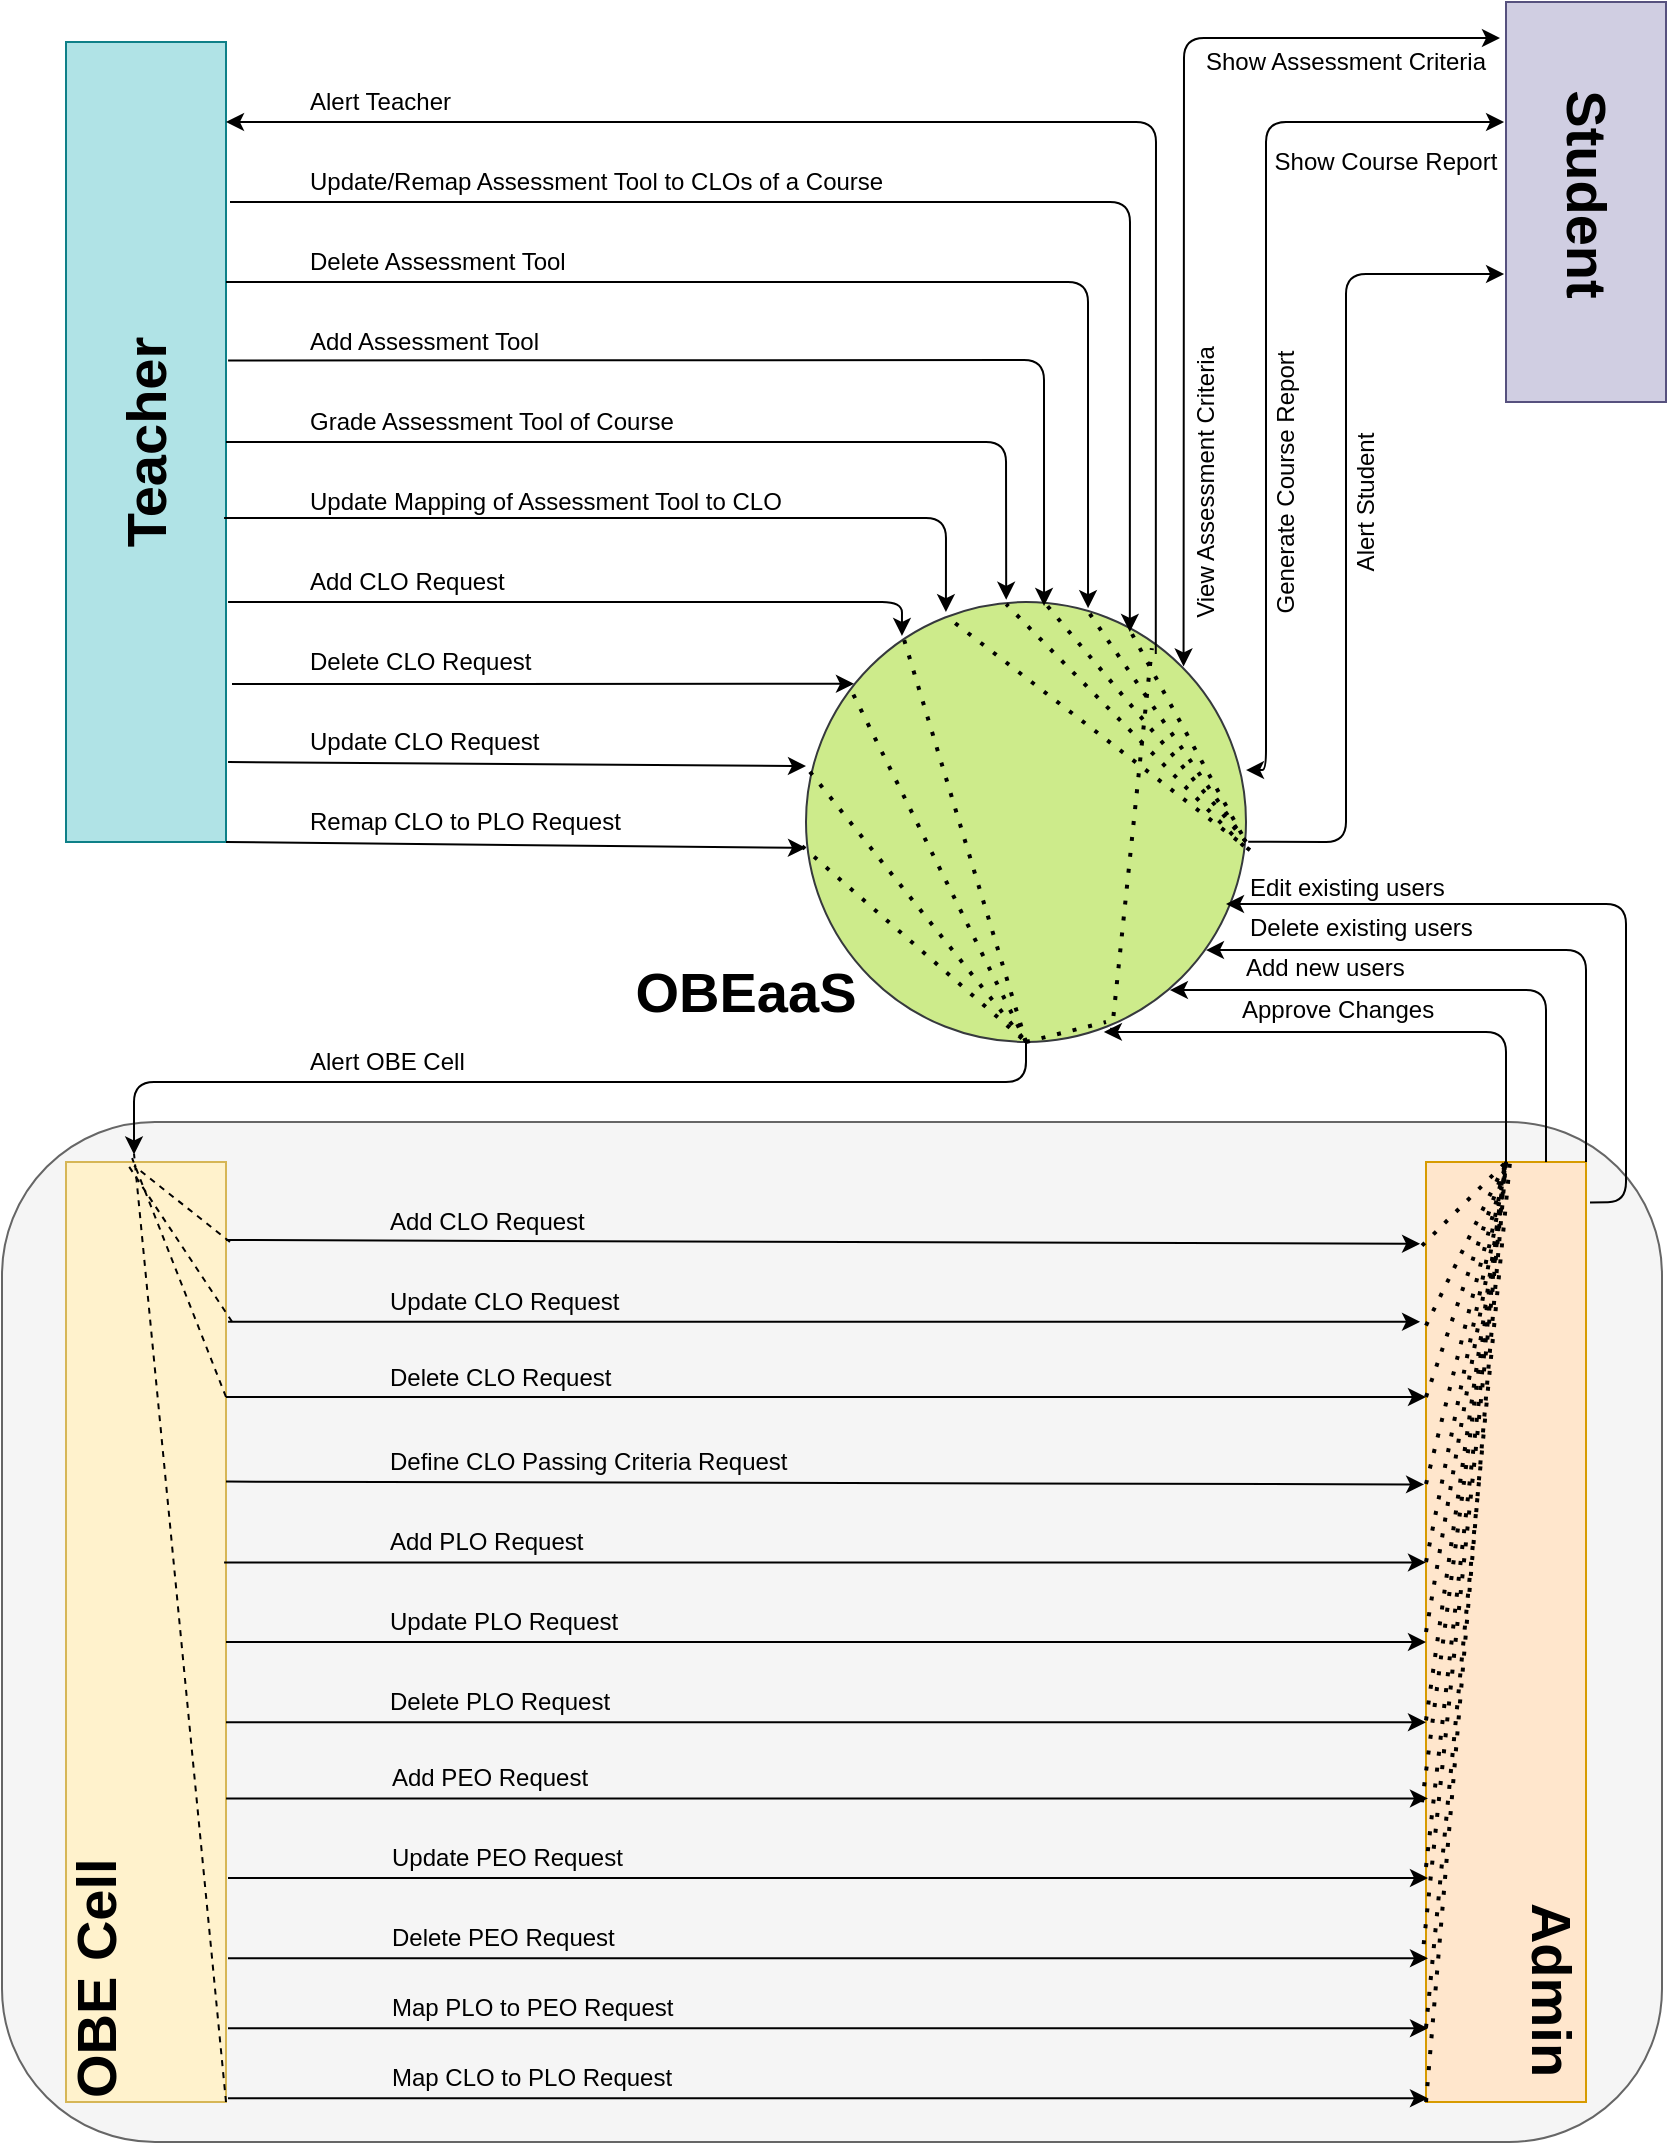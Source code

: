 <mxfile version="14.0.1" type="device"><diagram id="ugvxoxBC-nwobpHfImpX" name="Page-1"><mxGraphModel dx="868" dy="520" grid="1" gridSize="10" guides="1" tooltips="1" connect="1" arrows="1" fold="1" page="1" pageScale="1" pageWidth="850" pageHeight="1100" math="0" shadow="0"><root><mxCell id="0"/><mxCell id="1" parent="0"/><mxCell id="2zP62de99zNebZlQIPy_-4" value="" style="ellipse;whiteSpace=wrap;html=1;aspect=fixed;fillColor=#cdeb8b;strokeColor=#36393d;" parent="1" vertex="1"><mxGeometry x="410" y="320" width="220" height="220" as="geometry"/></mxCell><mxCell id="2zP62de99zNebZlQIPy_-109" value="" style="rounded=1;whiteSpace=wrap;html=1;align=left;fillColor=#f5f5f5;strokeColor=#666666;fontColor=#333333;" parent="1" vertex="1"><mxGeometry x="8" y="580" width="830" height="510" as="geometry"/></mxCell><mxCell id="2zP62de99zNebZlQIPy_-7" value="" style="rounded=0;whiteSpace=wrap;html=1;fillColor=#ffe6cc;strokeColor=#d79b00;" parent="1" vertex="1"><mxGeometry x="720" y="600" width="80" height="470" as="geometry"/></mxCell><mxCell id="2zP62de99zNebZlQIPy_-6" value="" style="rounded=0;whiteSpace=wrap;html=1;fillColor=#fff2cc;strokeColor=#d6b656;" parent="1" vertex="1"><mxGeometry x="40" y="600" width="80" height="470" as="geometry"/></mxCell><mxCell id="2zP62de99zNebZlQIPy_-2" value="" style="rounded=0;whiteSpace=wrap;html=1;fillColor=#b0e3e6;strokeColor=#0e8088;" parent="1" vertex="1"><mxGeometry x="40" y="40" width="80" height="400" as="geometry"/></mxCell><mxCell id="2zP62de99zNebZlQIPy_-5" value="" style="rounded=0;whiteSpace=wrap;html=1;fillColor=#d0cee2;strokeColor=#56517e;" parent="1" vertex="1"><mxGeometry x="760" y="20" width="80" height="200" as="geometry"/></mxCell><mxCell id="2zP62de99zNebZlQIPy_-8" value="" style="endArrow=classic;html=1;exitX=0.795;exitY=0.118;exitDx=0;exitDy=0;exitPerimeter=0;entryX=1;entryY=0.1;entryDx=0;entryDy=0;entryPerimeter=0;" parent="1" source="2zP62de99zNebZlQIPy_-4" target="2zP62de99zNebZlQIPy_-2" edge="1"><mxGeometry width="50" height="50" relative="1" as="geometry"><mxPoint x="560" y="330" as="sourcePoint"/><mxPoint x="120" y="119" as="targetPoint"/><Array as="points"><mxPoint x="585" y="80"/></Array></mxGeometry></mxCell><mxCell id="2zP62de99zNebZlQIPy_-9" value="Alert Teacher" style="text;html=1;strokeColor=none;fillColor=none;align=left;verticalAlign=middle;whiteSpace=wrap;rounded=0;" parent="1" vertex="1"><mxGeometry x="160" y="60" width="170" height="20" as="geometry"/></mxCell><mxCell id="2zP62de99zNebZlQIPy_-10" value="" style="endArrow=classic;html=1;exitX=1.013;exitY=0.398;exitDx=0;exitDy=0;exitPerimeter=0;entryX=0.541;entryY=0.009;entryDx=0;entryDy=0;entryPerimeter=0;" parent="1" source="2zP62de99zNebZlQIPy_-2" target="2zP62de99zNebZlQIPy_-4" edge="1"><mxGeometry width="50" height="50" relative="1" as="geometry"><mxPoint x="250" y="200" as="sourcePoint"/><mxPoint x="300" y="150" as="targetPoint"/><Array as="points"><mxPoint x="529" y="199"/></Array></mxGeometry></mxCell><mxCell id="2zP62de99zNebZlQIPy_-11" value="Grade Assessment Tool of Course" style="text;html=1;strokeColor=none;fillColor=none;align=left;verticalAlign=middle;whiteSpace=wrap;rounded=0;" parent="1" vertex="1"><mxGeometry x="160" y="220" width="210" height="20" as="geometry"/></mxCell><mxCell id="2zP62de99zNebZlQIPy_-12" value="" style="endArrow=classic;html=1;exitX=1;exitY=0.5;exitDx=0;exitDy=0;entryX=0.455;entryY=-0.005;entryDx=0;entryDy=0;entryPerimeter=0;" parent="1" source="2zP62de99zNebZlQIPy_-2" target="2zP62de99zNebZlQIPy_-4" edge="1"><mxGeometry width="50" height="50" relative="1" as="geometry"><mxPoint x="270" y="220" as="sourcePoint"/><mxPoint x="320" y="170" as="targetPoint"/><Array as="points"><mxPoint x="510" y="240"/></Array></mxGeometry></mxCell><mxCell id="2zP62de99zNebZlQIPy_-13" value="Add Assessment Tool" style="text;html=1;strokeColor=none;fillColor=none;align=left;verticalAlign=middle;whiteSpace=wrap;rounded=0;" parent="1" vertex="1"><mxGeometry x="160" y="180" width="155" height="20" as="geometry"/></mxCell><mxCell id="2zP62de99zNebZlQIPy_-15" value="Update Mapping of Assessment Tool to CLO" style="text;html=1;strokeColor=none;fillColor=none;align=left;verticalAlign=middle;whiteSpace=wrap;rounded=0;" parent="1" vertex="1"><mxGeometry x="160" y="260" width="250" height="20" as="geometry"/></mxCell><mxCell id="2zP62de99zNebZlQIPy_-17" value="Add CLO Request" style="text;html=1;strokeColor=none;fillColor=none;align=left;verticalAlign=middle;whiteSpace=wrap;rounded=0;" parent="1" vertex="1"><mxGeometry x="160" y="300" width="210" height="20" as="geometry"/></mxCell><mxCell id="2zP62de99zNebZlQIPy_-20" value="Delete CLO Request" style="text;html=1;strokeColor=none;fillColor=none;align=left;verticalAlign=middle;whiteSpace=wrap;rounded=0;" parent="1" vertex="1"><mxGeometry x="160" y="340" width="210" height="20" as="geometry"/></mxCell><mxCell id="2zP62de99zNebZlQIPy_-22" value="Update CLO Request" style="text;html=1;strokeColor=none;fillColor=none;align=left;verticalAlign=middle;whiteSpace=wrap;rounded=0;" parent="1" vertex="1"><mxGeometry x="160" y="380" width="210" height="20" as="geometry"/></mxCell><mxCell id="2zP62de99zNebZlQIPy_-23" value="" style="endArrow=classic;html=1;exitX=1.013;exitY=0.9;exitDx=0;exitDy=0;exitPerimeter=0;entryX=0;entryY=0.373;entryDx=0;entryDy=0;entryPerimeter=0;" parent="1" source="2zP62de99zNebZlQIPy_-2" target="2zP62de99zNebZlQIPy_-4" edge="1"><mxGeometry width="50" height="50" relative="1" as="geometry"><mxPoint x="260" y="450" as="sourcePoint"/><mxPoint x="310" y="400" as="targetPoint"/></mxGeometry></mxCell><mxCell id="2zP62de99zNebZlQIPy_-25" value="" style="endArrow=classic;html=1;entryX=0.109;entryY=0.186;entryDx=0;entryDy=0;entryPerimeter=0;" parent="1" target="2zP62de99zNebZlQIPy_-4" edge="1"><mxGeometry width="50" height="50" relative="1" as="geometry"><mxPoint x="123" y="361" as="sourcePoint"/><mxPoint x="290" y="320" as="targetPoint"/></mxGeometry></mxCell><mxCell id="2zP62de99zNebZlQIPy_-27" value="" style="endArrow=classic;html=1;exitX=1.013;exitY=0.7;exitDx=0;exitDy=0;exitPerimeter=0;entryX=0.218;entryY=0.077;entryDx=0;entryDy=0;entryPerimeter=0;" parent="1" source="2zP62de99zNebZlQIPy_-2" target="2zP62de99zNebZlQIPy_-4" edge="1"><mxGeometry width="50" height="50" relative="1" as="geometry"><mxPoint x="220" y="300" as="sourcePoint"/><mxPoint x="270" y="250" as="targetPoint"/><Array as="points"><mxPoint x="458" y="320"/></Array></mxGeometry></mxCell><mxCell id="2zP62de99zNebZlQIPy_-28" value="" style="endArrow=classic;html=1;exitX=0.988;exitY=0.595;exitDx=0;exitDy=0;exitPerimeter=0;entryX=0.318;entryY=0.023;entryDx=0;entryDy=0;entryPerimeter=0;" parent="1" source="2zP62de99zNebZlQIPy_-2" target="2zP62de99zNebZlQIPy_-4" edge="1"><mxGeometry width="50" height="50" relative="1" as="geometry"><mxPoint x="190" y="270" as="sourcePoint"/><mxPoint x="240" y="220" as="targetPoint"/><Array as="points"><mxPoint x="480" y="278"/></Array></mxGeometry></mxCell><mxCell id="2zP62de99zNebZlQIPy_-32" value="Show Assessment Criteria" style="text;html=1;strokeColor=none;fillColor=none;align=center;verticalAlign=middle;whiteSpace=wrap;rounded=0;rotation=0;" parent="1" vertex="1"><mxGeometry x="600" y="40" width="160" height="20" as="geometry"/></mxCell><mxCell id="2zP62de99zNebZlQIPy_-33" value="View Assessment Criteria" style="text;html=1;strokeColor=none;fillColor=none;align=center;verticalAlign=middle;whiteSpace=wrap;rounded=0;rotation=-90;" parent="1" vertex="1"><mxGeometry x="530" y="250" width="160" height="20" as="geometry"/></mxCell><mxCell id="2zP62de99zNebZlQIPy_-40" value="" style="endArrow=classic;startArrow=classic;html=1;exitX=1;exitY=0;exitDx=0;exitDy=0;entryX=-0.05;entryY=0.09;entryDx=0;entryDy=0;entryPerimeter=0;" parent="1" edge="1"><mxGeometry width="50" height="50" relative="1" as="geometry"><mxPoint x="598.782" y="352.218" as="sourcePoint"/><mxPoint x="757" y="38" as="targetPoint"/><Array as="points"><mxPoint x="599" y="38"/></Array></mxGeometry></mxCell><mxCell id="2zP62de99zNebZlQIPy_-41" value="" style="endArrow=classic;startArrow=classic;html=1;entryX=-0.012;entryY=0.3;entryDx=0;entryDy=0;entryPerimeter=0;exitX=1;exitY=0.382;exitDx=0;exitDy=0;exitPerimeter=0;" parent="1" source="2zP62de99zNebZlQIPy_-4" target="2zP62de99zNebZlQIPy_-5" edge="1"><mxGeometry width="50" height="50" relative="1" as="geometry"><mxPoint x="690" y="220" as="sourcePoint"/><mxPoint x="740" y="170" as="targetPoint"/><Array as="points"><mxPoint x="640" y="404"/><mxPoint x="640" y="80"/></Array></mxGeometry></mxCell><mxCell id="2zP62de99zNebZlQIPy_-42" value="Generate Course Report" style="text;html=1;strokeColor=none;fillColor=none;align=center;verticalAlign=middle;whiteSpace=wrap;rounded=0;rotation=-90;" parent="1" vertex="1"><mxGeometry x="570" y="250" width="160" height="20" as="geometry"/></mxCell><mxCell id="2zP62de99zNebZlQIPy_-43" value="Show Course Report" style="text;html=1;strokeColor=none;fillColor=none;align=center;verticalAlign=middle;whiteSpace=wrap;rounded=0;rotation=0;" parent="1" vertex="1"><mxGeometry x="640" y="90" width="120" height="20" as="geometry"/></mxCell><mxCell id="2zP62de99zNebZlQIPy_-44" value="" style="endArrow=classic;html=1;exitX=1.005;exitY=0.545;exitDx=0;exitDy=0;exitPerimeter=0;entryX=-0.012;entryY=0.68;entryDx=0;entryDy=0;entryPerimeter=0;" parent="1" source="2zP62de99zNebZlQIPy_-4" target="2zP62de99zNebZlQIPy_-5" edge="1"><mxGeometry width="50" height="50" relative="1" as="geometry"><mxPoint x="720" y="480" as="sourcePoint"/><mxPoint x="770" y="430" as="targetPoint"/><Array as="points"><mxPoint x="680" y="440"/><mxPoint x="680" y="156"/></Array></mxGeometry></mxCell><mxCell id="2zP62de99zNebZlQIPy_-45" value="Alert Student" style="text;html=1;strokeColor=none;fillColor=none;align=center;verticalAlign=middle;whiteSpace=wrap;rounded=0;rotation=-90;" parent="1" vertex="1"><mxGeometry x="610" y="260" width="160" height="20" as="geometry"/></mxCell><mxCell id="2zP62de99zNebZlQIPy_-46" value="" style="endArrow=classic;html=1;entryX=0.425;entryY=-0.008;entryDx=0;entryDy=0;entryPerimeter=0;exitX=0.5;exitY=1;exitDx=0;exitDy=0;" parent="1" source="2zP62de99zNebZlQIPy_-4" target="2zP62de99zNebZlQIPy_-6" edge="1"><mxGeometry width="50" height="50" relative="1" as="geometry"><mxPoint x="320" y="550" as="sourcePoint"/><mxPoint x="240" y="510" as="targetPoint"/><Array as="points"><mxPoint x="520" y="560"/><mxPoint x="74" y="560"/></Array></mxGeometry></mxCell><mxCell id="2zP62de99zNebZlQIPy_-47" value="Alert OBE Cell" style="text;html=1;strokeColor=none;fillColor=none;align=left;verticalAlign=middle;whiteSpace=wrap;rounded=0;" parent="1" vertex="1"><mxGeometry x="160" y="540" width="110" height="20" as="geometry"/></mxCell><mxCell id="2zP62de99zNebZlQIPy_-48" value="" style="endArrow=classic;html=1;exitX=0.5;exitY=0;exitDx=0;exitDy=0;entryX=0.677;entryY=0.977;entryDx=0;entryDy=0;entryPerimeter=0;" parent="1" source="2zP62de99zNebZlQIPy_-7" target="2zP62de99zNebZlQIPy_-4" edge="1"><mxGeometry width="50" height="50" relative="1" as="geometry"><mxPoint x="760" y="559" as="sourcePoint"/><mxPoint x="621" y="480" as="targetPoint"/><Array as="points"><mxPoint x="760" y="535"/></Array></mxGeometry></mxCell><mxCell id="2zP62de99zNebZlQIPy_-49" value="Approve Changes" style="text;html=1;strokeColor=none;fillColor=none;align=left;verticalAlign=middle;whiteSpace=wrap;rounded=0;" parent="1" vertex="1"><mxGeometry x="626" y="514" width="100" height="20" as="geometry"/></mxCell><mxCell id="2zP62de99zNebZlQIPy_-50" value="" style="endArrow=classic;html=1;exitX=1;exitY=0.083;exitDx=0;exitDy=0;exitPerimeter=0;entryX=-0.037;entryY=0.087;entryDx=0;entryDy=0;entryPerimeter=0;" parent="1" source="2zP62de99zNebZlQIPy_-6" target="2zP62de99zNebZlQIPy_-7" edge="1"><mxGeometry width="50" height="50" relative="1" as="geometry"><mxPoint x="230" y="720" as="sourcePoint"/><mxPoint x="280" y="670" as="targetPoint"/></mxGeometry></mxCell><mxCell id="2zP62de99zNebZlQIPy_-51" value="Add CLO Request" style="text;html=1;strokeColor=none;fillColor=none;align=left;verticalAlign=middle;whiteSpace=wrap;rounded=0;" parent="1" vertex="1"><mxGeometry x="200" y="620" width="130" height="20" as="geometry"/></mxCell><mxCell id="2zP62de99zNebZlQIPy_-52" value="" style="endArrow=classic;html=1;exitX=1.013;exitY=0.17;exitDx=0;exitDy=0;exitPerimeter=0;entryX=-0.037;entryY=0.17;entryDx=0;entryDy=0;entryPerimeter=0;" parent="1" source="2zP62de99zNebZlQIPy_-6" target="2zP62de99zNebZlQIPy_-7" edge="1"><mxGeometry width="50" height="50" relative="1" as="geometry"><mxPoint x="260" y="740" as="sourcePoint"/><mxPoint x="310" y="690" as="targetPoint"/></mxGeometry></mxCell><mxCell id="2zP62de99zNebZlQIPy_-53" value="Update CLO Request" style="text;html=1;strokeColor=none;fillColor=none;align=left;verticalAlign=middle;whiteSpace=wrap;rounded=0;" parent="1" vertex="1"><mxGeometry x="200" y="660" width="130" height="20" as="geometry"/></mxCell><mxCell id="2zP62de99zNebZlQIPy_-54" value="" style="endArrow=classic;html=1;exitX=1;exitY=0.25;exitDx=0;exitDy=0;entryX=0;entryY=0.25;entryDx=0;entryDy=0;" parent="1" source="2zP62de99zNebZlQIPy_-6" target="2zP62de99zNebZlQIPy_-7" edge="1"><mxGeometry width="50" height="50" relative="1" as="geometry"><mxPoint x="180" y="780" as="sourcePoint"/><mxPoint x="230" y="730" as="targetPoint"/></mxGeometry></mxCell><mxCell id="2zP62de99zNebZlQIPy_-55" value="Delete CLO Request" style="text;html=1;strokeColor=none;fillColor=none;align=left;verticalAlign=middle;whiteSpace=wrap;rounded=0;" parent="1" vertex="1"><mxGeometry x="200" y="698" width="130" height="20" as="geometry"/></mxCell><mxCell id="2zP62de99zNebZlQIPy_-56" value="" style="endArrow=classic;html=1;exitX=1;exitY=0.34;exitDx=0;exitDy=0;exitPerimeter=0;entryX=-0.012;entryY=0.343;entryDx=0;entryDy=0;entryPerimeter=0;" parent="1" source="2zP62de99zNebZlQIPy_-6" target="2zP62de99zNebZlQIPy_-7" edge="1"><mxGeometry width="50" height="50" relative="1" as="geometry"><mxPoint x="270" y="840" as="sourcePoint"/><mxPoint x="320" y="790" as="targetPoint"/></mxGeometry></mxCell><mxCell id="2zP62de99zNebZlQIPy_-57" value="Define CLO Passing Criteria Request" style="text;html=1;strokeColor=none;fillColor=none;align=left;verticalAlign=middle;whiteSpace=wrap;rounded=0;" parent="1" vertex="1"><mxGeometry x="200" y="740" width="210" height="20" as="geometry"/></mxCell><mxCell id="2zP62de99zNebZlQIPy_-58" value="" style="endArrow=classic;html=1;exitX=0.988;exitY=0.426;exitDx=0;exitDy=0;exitPerimeter=0;entryX=0;entryY=0.426;entryDx=0;entryDy=0;entryPerimeter=0;" parent="1" source="2zP62de99zNebZlQIPy_-6" target="2zP62de99zNebZlQIPy_-7" edge="1"><mxGeometry width="50" height="50" relative="1" as="geometry"><mxPoint x="250" y="890" as="sourcePoint"/><mxPoint x="300" y="840" as="targetPoint"/></mxGeometry></mxCell><mxCell id="2zP62de99zNebZlQIPy_-59" value="Add PLO Request" style="text;html=1;strokeColor=none;fillColor=none;align=left;verticalAlign=middle;whiteSpace=wrap;rounded=0;" parent="1" vertex="1"><mxGeometry x="200" y="780" width="210" height="20" as="geometry"/></mxCell><mxCell id="2zP62de99zNebZlQIPy_-60" value="" style="endArrow=classic;html=1;exitX=1;exitY=0.5;exitDx=0;exitDy=0;entryX=0;entryY=0.5;entryDx=0;entryDy=0;" parent="1" edge="1"><mxGeometry width="50" height="50" relative="1" as="geometry"><mxPoint x="120" y="840" as="sourcePoint"/><mxPoint x="720" y="840" as="targetPoint"/></mxGeometry></mxCell><mxCell id="2zP62de99zNebZlQIPy_-61" value="Update PLO Request" style="text;html=1;strokeColor=none;fillColor=none;align=left;verticalAlign=middle;whiteSpace=wrap;rounded=0;" parent="1" vertex="1"><mxGeometry x="200" y="820" width="210" height="20" as="geometry"/></mxCell><mxCell id="2zP62de99zNebZlQIPy_-62" value="" style="endArrow=classic;html=1;exitX=1;exitY=0.596;exitDx=0;exitDy=0;exitPerimeter=0;entryX=0;entryY=0.596;entryDx=0;entryDy=0;entryPerimeter=0;" parent="1" source="2zP62de99zNebZlQIPy_-6" target="2zP62de99zNebZlQIPy_-7" edge="1"><mxGeometry width="50" height="50" relative="1" as="geometry"><mxPoint x="300" y="950" as="sourcePoint"/><mxPoint x="350" y="900" as="targetPoint"/></mxGeometry></mxCell><mxCell id="2zP62de99zNebZlQIPy_-63" value="Delete PLO Request" style="text;html=1;strokeColor=none;fillColor=none;align=left;verticalAlign=middle;whiteSpace=wrap;rounded=0;" parent="1" vertex="1"><mxGeometry x="200" y="860" width="210" height="20" as="geometry"/></mxCell><mxCell id="2zP62de99zNebZlQIPy_-64" value="" style="endArrow=classic;html=1;exitX=0.988;exitY=0.426;exitDx=0;exitDy=0;exitPerimeter=0;entryX=0;entryY=0.426;entryDx=0;entryDy=0;entryPerimeter=0;" parent="1" edge="1"><mxGeometry width="50" height="50" relative="1" as="geometry"><mxPoint x="120.04" y="918.22" as="sourcePoint"/><mxPoint x="721" y="918.22" as="targetPoint"/></mxGeometry></mxCell><mxCell id="2zP62de99zNebZlQIPy_-65" value="Add PEO Request" style="text;html=1;strokeColor=none;fillColor=none;align=left;verticalAlign=middle;whiteSpace=wrap;rounded=0;" parent="1" vertex="1"><mxGeometry x="201" y="898" width="210" height="20" as="geometry"/></mxCell><mxCell id="2zP62de99zNebZlQIPy_-66" value="" style="endArrow=classic;html=1;exitX=1;exitY=0.5;exitDx=0;exitDy=0;entryX=0;entryY=0.5;entryDx=0;entryDy=0;" parent="1" edge="1"><mxGeometry width="50" height="50" relative="1" as="geometry"><mxPoint x="121" y="958" as="sourcePoint"/><mxPoint x="721" y="958" as="targetPoint"/></mxGeometry></mxCell><mxCell id="2zP62de99zNebZlQIPy_-67" value="Update PEO Request" style="text;html=1;strokeColor=none;fillColor=none;align=left;verticalAlign=middle;whiteSpace=wrap;rounded=0;" parent="1" vertex="1"><mxGeometry x="201" y="938" width="210" height="20" as="geometry"/></mxCell><mxCell id="2zP62de99zNebZlQIPy_-68" value="" style="endArrow=classic;html=1;exitX=1;exitY=0.596;exitDx=0;exitDy=0;exitPerimeter=0;entryX=0;entryY=0.596;entryDx=0;entryDy=0;entryPerimeter=0;" parent="1" edge="1"><mxGeometry width="50" height="50" relative="1" as="geometry"><mxPoint x="121" y="998.12" as="sourcePoint"/><mxPoint x="721" y="998.12" as="targetPoint"/></mxGeometry></mxCell><mxCell id="2zP62de99zNebZlQIPy_-69" value="Delete PEO Request" style="text;html=1;strokeColor=none;fillColor=none;align=left;verticalAlign=middle;whiteSpace=wrap;rounded=0;" parent="1" vertex="1"><mxGeometry x="201" y="978" width="210" height="20" as="geometry"/></mxCell><mxCell id="2zP62de99zNebZlQIPy_-70" value="" style="endArrow=classic;html=1;exitX=1;exitY=0.596;exitDx=0;exitDy=0;exitPerimeter=0;entryX=0;entryY=0.596;entryDx=0;entryDy=0;entryPerimeter=0;" parent="1" edge="1"><mxGeometry width="50" height="50" relative="1" as="geometry"><mxPoint x="121" y="1033.12" as="sourcePoint"/><mxPoint x="721" y="1033.12" as="targetPoint"/></mxGeometry></mxCell><mxCell id="2zP62de99zNebZlQIPy_-71" value="Map PLO to PEO Request" style="text;html=1;strokeColor=none;fillColor=none;align=left;verticalAlign=middle;whiteSpace=wrap;rounded=0;" parent="1" vertex="1"><mxGeometry x="201" y="1013" width="210" height="20" as="geometry"/></mxCell><mxCell id="2zP62de99zNebZlQIPy_-72" value="" style="endArrow=classic;html=1;exitX=1;exitY=0.596;exitDx=0;exitDy=0;exitPerimeter=0;entryX=0;entryY=0.596;entryDx=0;entryDy=0;entryPerimeter=0;" parent="1" edge="1"><mxGeometry width="50" height="50" relative="1" as="geometry"><mxPoint x="121" y="1068.12" as="sourcePoint"/><mxPoint x="721" y="1068.12" as="targetPoint"/></mxGeometry></mxCell><mxCell id="2zP62de99zNebZlQIPy_-73" value="Map CLO to PLO Request" style="text;html=1;strokeColor=none;fillColor=none;align=left;verticalAlign=middle;whiteSpace=wrap;rounded=0;" parent="1" vertex="1"><mxGeometry x="201" y="1048" width="210" height="20" as="geometry"/></mxCell><mxCell id="2zP62de99zNebZlQIPy_-75" value="" style="endArrow=none;dashed=1;html=1;dashPattern=1 3;strokeWidth=2;entryX=0.541;entryY=0;entryDx=0;entryDy=0;entryPerimeter=0;exitX=1;exitY=0.545;exitDx=0;exitDy=0;exitPerimeter=0;" parent="1" source="2zP62de99zNebZlQIPy_-4" target="2zP62de99zNebZlQIPy_-4" edge="1"><mxGeometry width="50" height="50" relative="1" as="geometry"><mxPoint x="400" y="380" as="sourcePoint"/><mxPoint x="450" y="330" as="targetPoint"/></mxGeometry></mxCell><mxCell id="2zP62de99zNebZlQIPy_-76" value="" style="endArrow=none;dashed=1;html=1;dashPattern=1 3;strokeWidth=2;entryX=0.455;entryY=0.005;entryDx=0;entryDy=0;entryPerimeter=0;exitX=0.995;exitY=0.555;exitDx=0;exitDy=0;exitPerimeter=0;" parent="1" source="2zP62de99zNebZlQIPy_-4" target="2zP62de99zNebZlQIPy_-4" edge="1"><mxGeometry width="50" height="50" relative="1" as="geometry"><mxPoint x="500" y="450" as="sourcePoint"/><mxPoint x="550" y="400" as="targetPoint"/></mxGeometry></mxCell><mxCell id="2zP62de99zNebZlQIPy_-77" value="" style="endArrow=none;dashed=1;html=1;dashPattern=1 3;strokeWidth=2;entryX=0.318;entryY=0.032;entryDx=0;entryDy=0;entryPerimeter=0;exitX=1.009;exitY=0.564;exitDx=0;exitDy=0;exitPerimeter=0;" parent="1" source="2zP62de99zNebZlQIPy_-4" target="2zP62de99zNebZlQIPy_-4" edge="1"><mxGeometry width="50" height="50" relative="1" as="geometry"><mxPoint x="470" y="490" as="sourcePoint"/><mxPoint x="520" y="440" as="targetPoint"/></mxGeometry></mxCell><mxCell id="2zP62de99zNebZlQIPy_-81" value="" style="endArrow=none;dashed=1;html=1;entryX=0.425;entryY=0.004;entryDx=0;entryDy=0;entryPerimeter=0;exitX=1.025;exitY=0.085;exitDx=0;exitDy=0;exitPerimeter=0;" parent="1" source="2zP62de99zNebZlQIPy_-6" target="2zP62de99zNebZlQIPy_-6" edge="1"><mxGeometry width="50" height="50" relative="1" as="geometry"><mxPoint x="50" y="720" as="sourcePoint"/><mxPoint x="100" y="670" as="targetPoint"/></mxGeometry></mxCell><mxCell id="2zP62de99zNebZlQIPy_-83" value="" style="endArrow=none;dashed=1;html=1;exitX=1.038;exitY=0.17;exitDx=0;exitDy=0;exitPerimeter=0;" parent="1" source="2zP62de99zNebZlQIPy_-6" edge="1"><mxGeometry width="50" height="50" relative="1" as="geometry"><mxPoint x="50" y="720" as="sourcePoint"/><mxPoint x="70" y="600" as="targetPoint"/></mxGeometry></mxCell><mxCell id="2zP62de99zNebZlQIPy_-84" value="" style="endArrow=none;dashed=1;html=1;entryX=0.413;entryY=-0.004;entryDx=0;entryDy=0;entryPerimeter=0;exitX=1;exitY=0.25;exitDx=0;exitDy=0;" parent="1" source="2zP62de99zNebZlQIPy_-6" target="2zP62de99zNebZlQIPy_-6" edge="1"><mxGeometry width="50" height="50" relative="1" as="geometry"><mxPoint x="60" y="750" as="sourcePoint"/><mxPoint x="110" y="700" as="targetPoint"/></mxGeometry></mxCell><mxCell id="2zP62de99zNebZlQIPy_-85" value="" style="endArrow=classic;html=1;exitX=1;exitY=1;exitDx=0;exitDy=0;entryX=0;entryY=0.559;entryDx=0;entryDy=0;entryPerimeter=0;" parent="1" source="2zP62de99zNebZlQIPy_-2" target="2zP62de99zNebZlQIPy_-4" edge="1"><mxGeometry width="50" height="50" relative="1" as="geometry"><mxPoint x="210" y="510" as="sourcePoint"/><mxPoint x="260" y="460" as="targetPoint"/></mxGeometry></mxCell><mxCell id="2zP62de99zNebZlQIPy_-86" value="Remap CLO to PLO Request" style="text;html=1;strokeColor=none;fillColor=none;align=left;verticalAlign=middle;whiteSpace=wrap;rounded=0;" parent="1" vertex="1"><mxGeometry x="160" y="420" width="210" height="20" as="geometry"/></mxCell><mxCell id="2zP62de99zNebZlQIPy_-88" value="" style="endArrow=none;dashed=1;html=1;dashPattern=1 3;strokeWidth=2;entryX=0.223;entryY=0.086;entryDx=0;entryDy=0;entryPerimeter=0;exitX=0.5;exitY=1;exitDx=0;exitDy=0;" parent="1" source="2zP62de99zNebZlQIPy_-4" target="2zP62de99zNebZlQIPy_-4" edge="1"><mxGeometry width="50" height="50" relative="1" as="geometry"><mxPoint x="460" y="480" as="sourcePoint"/><mxPoint x="510" y="430" as="targetPoint"/></mxGeometry></mxCell><mxCell id="2zP62de99zNebZlQIPy_-89" value="" style="endArrow=none;dashed=1;html=1;dashPattern=1 3;strokeWidth=2;entryX=0.1;entryY=0.195;entryDx=0;entryDy=0;entryPerimeter=0;exitX=0.5;exitY=1;exitDx=0;exitDy=0;" parent="1" source="2zP62de99zNebZlQIPy_-4" target="2zP62de99zNebZlQIPy_-4" edge="1"><mxGeometry width="50" height="50" relative="1" as="geometry"><mxPoint x="430" y="470" as="sourcePoint"/><mxPoint x="480" y="420" as="targetPoint"/></mxGeometry></mxCell><mxCell id="2zP62de99zNebZlQIPy_-90" value="" style="endArrow=none;dashed=1;html=1;dashPattern=1 3;strokeWidth=2;exitX=0.009;exitY=0.386;exitDx=0;exitDy=0;exitPerimeter=0;" parent="1" source="2zP62de99zNebZlQIPy_-4" edge="1"><mxGeometry width="50" height="50" relative="1" as="geometry"><mxPoint x="510" y="480" as="sourcePoint"/><mxPoint x="520" y="540" as="targetPoint"/></mxGeometry></mxCell><mxCell id="2zP62de99zNebZlQIPy_-91" value="" style="endArrow=none;dashed=1;html=1;dashPattern=1 3;strokeWidth=2;exitX=-0.009;exitY=0.555;exitDx=0;exitDy=0;exitPerimeter=0;entryX=0.5;entryY=1;entryDx=0;entryDy=0;" parent="1" source="2zP62de99zNebZlQIPy_-4" target="2zP62de99zNebZlQIPy_-4" edge="1"><mxGeometry width="50" height="50" relative="1" as="geometry"><mxPoint x="540" y="480" as="sourcePoint"/><mxPoint x="590" y="430" as="targetPoint"/></mxGeometry></mxCell><mxCell id="2zP62de99zNebZlQIPy_-92" value="" style="endArrow=none;dashed=1;html=1;entryX=0.425;entryY=-0.009;entryDx=0;entryDy=0;entryPerimeter=0;exitX=1;exitY=1;exitDx=0;exitDy=0;" parent="1" source="2zP62de99zNebZlQIPy_-6" target="2zP62de99zNebZlQIPy_-6" edge="1"><mxGeometry width="50" height="50" relative="1" as="geometry"><mxPoint x="60" y="830" as="sourcePoint"/><mxPoint x="110" y="780" as="targetPoint"/></mxGeometry></mxCell><mxCell id="2zP62de99zNebZlQIPy_-94" value="" style="endArrow=none;dashed=1;html=1;dashPattern=1 3;strokeWidth=2;exitX=0.695;exitY=0.977;exitDx=0;exitDy=0;exitPerimeter=0;entryX=0.786;entryY=0.105;entryDx=0;entryDy=0;entryPerimeter=0;" parent="1" source="2zP62de99zNebZlQIPy_-4" edge="1" target="2zP62de99zNebZlQIPy_-4"><mxGeometry width="50" height="50" relative="1" as="geometry"><mxPoint x="540" y="480" as="sourcePoint"/><mxPoint x="580" y="340" as="targetPoint"/></mxGeometry></mxCell><mxCell id="2zP62de99zNebZlQIPy_-95" value="" style="endArrow=none;dashed=1;html=1;dashPattern=1 3;strokeWidth=2;entryX=0.5;entryY=0;entryDx=0;entryDy=0;exitX=-0.025;exitY=0.089;exitDx=0;exitDy=0;exitPerimeter=0;" parent="1" source="2zP62de99zNebZlQIPy_-7" target="2zP62de99zNebZlQIPy_-7" edge="1"><mxGeometry width="50" height="50" relative="1" as="geometry"><mxPoint x="735" y="710" as="sourcePoint"/><mxPoint x="785" y="660" as="targetPoint"/></mxGeometry></mxCell><mxCell id="2zP62de99zNebZlQIPy_-96" value="" style="endArrow=none;dashed=1;html=1;dashPattern=1 3;strokeWidth=2;exitX=0;exitY=0.174;exitDx=0;exitDy=0;exitPerimeter=0;entryX=0.5;entryY=0;entryDx=0;entryDy=0;" parent="1" source="2zP62de99zNebZlQIPy_-7" target="2zP62de99zNebZlQIPy_-7" edge="1"><mxGeometry width="50" height="50" relative="1" as="geometry"><mxPoint x="750" y="720" as="sourcePoint"/><mxPoint x="800" y="670" as="targetPoint"/></mxGeometry></mxCell><mxCell id="2zP62de99zNebZlQIPy_-97" value="" style="endArrow=none;dashed=1;html=1;dashPattern=1 3;strokeWidth=2;exitX=0;exitY=0.25;exitDx=0;exitDy=0;entryX=0.5;entryY=0;entryDx=0;entryDy=0;" parent="1" source="2zP62de99zNebZlQIPy_-7" target="2zP62de99zNebZlQIPy_-7" edge="1"><mxGeometry width="50" height="50" relative="1" as="geometry"><mxPoint x="750" y="770" as="sourcePoint"/><mxPoint x="800" y="720" as="targetPoint"/></mxGeometry></mxCell><mxCell id="2zP62de99zNebZlQIPy_-98" value="" style="endArrow=none;dashed=1;html=1;dashPattern=1 3;strokeWidth=2;" parent="1" edge="1"><mxGeometry width="50" height="50" relative="1" as="geometry"><mxPoint x="720" y="761" as="sourcePoint"/><mxPoint x="760" y="600" as="targetPoint"/></mxGeometry></mxCell><mxCell id="2zP62de99zNebZlQIPy_-99" value="" style="endArrow=none;dashed=1;html=1;dashPattern=1 3;strokeWidth=2;entryX=0.5;entryY=0;entryDx=0;entryDy=0;" parent="1" target="2zP62de99zNebZlQIPy_-7" edge="1"><mxGeometry width="50" height="50" relative="1" as="geometry"><mxPoint x="720" y="800" as="sourcePoint"/><mxPoint x="800" y="760" as="targetPoint"/></mxGeometry></mxCell><mxCell id="2zP62de99zNebZlQIPy_-100" value="" style="endArrow=none;dashed=1;html=1;dashPattern=1 3;strokeWidth=2;exitX=0;exitY=0.5;exitDx=0;exitDy=0;entryX=0.5;entryY=0;entryDx=0;entryDy=0;" parent="1" source="2zP62de99zNebZlQIPy_-7" target="2zP62de99zNebZlQIPy_-7" edge="1"><mxGeometry width="50" height="50" relative="1" as="geometry"><mxPoint x="750" y="870" as="sourcePoint"/><mxPoint x="800" y="820" as="targetPoint"/></mxGeometry></mxCell><mxCell id="2zP62de99zNebZlQIPy_-101" value="" style="endArrow=none;dashed=1;html=1;dashPattern=1 3;strokeWidth=2;exitX=0;exitY=0.594;exitDx=0;exitDy=0;exitPerimeter=0;" parent="1" source="2zP62de99zNebZlQIPy_-7" edge="1"><mxGeometry width="50" height="50" relative="1" as="geometry"><mxPoint x="740" y="880" as="sourcePoint"/><mxPoint x="760" y="600" as="targetPoint"/></mxGeometry></mxCell><mxCell id="2zP62de99zNebZlQIPy_-104" value="" style="endArrow=none;dashed=1;html=1;dashPattern=1 3;strokeWidth=2;exitX=-0.025;exitY=0.681;exitDx=0;exitDy=0;exitPerimeter=0;" parent="1" source="2zP62de99zNebZlQIPy_-7" edge="1"><mxGeometry width="50" height="50" relative="1" as="geometry"><mxPoint x="730" y="900" as="sourcePoint"/><mxPoint x="760" y="600" as="targetPoint"/></mxGeometry></mxCell><mxCell id="2zP62de99zNebZlQIPy_-105" value="" style="endArrow=none;dashed=1;html=1;dashPattern=1 3;strokeWidth=2;exitX=0;exitY=0.75;exitDx=0;exitDy=0;entryX=0.5;entryY=0;entryDx=0;entryDy=0;" parent="1" source="2zP62de99zNebZlQIPy_-7" target="2zP62de99zNebZlQIPy_-7" edge="1"><mxGeometry width="50" height="50" relative="1" as="geometry"><mxPoint x="750" y="950" as="sourcePoint"/><mxPoint x="800" y="900" as="targetPoint"/></mxGeometry></mxCell><mxCell id="2zP62de99zNebZlQIPy_-106" value="" style="endArrow=none;dashed=1;html=1;dashPattern=1 3;strokeWidth=2;exitX=-0.025;exitY=0.849;exitDx=0;exitDy=0;exitPerimeter=0;" parent="1" source="2zP62de99zNebZlQIPy_-7" edge="1"><mxGeometry width="50" height="50" relative="1" as="geometry"><mxPoint x="740" y="980" as="sourcePoint"/><mxPoint x="760" y="600" as="targetPoint"/></mxGeometry></mxCell><mxCell id="2zP62de99zNebZlQIPy_-107" value="" style="endArrow=none;dashed=1;html=1;dashPattern=1 3;strokeWidth=2;exitX=-0.025;exitY=0.921;exitDx=0;exitDy=0;exitPerimeter=0;entryX=0.5;entryY=0;entryDx=0;entryDy=0;" parent="1" edge="1"><mxGeometry width="50" height="50" relative="1" as="geometry"><mxPoint x="720" y="1032.87" as="sourcePoint"/><mxPoint x="762" y="600" as="targetPoint"/></mxGeometry></mxCell><mxCell id="2zP62de99zNebZlQIPy_-108" value="" style="endArrow=none;dashed=1;html=1;dashPattern=1 3;strokeWidth=2;exitX=0;exitY=1;exitDx=0;exitDy=0;" parent="1" source="2zP62de99zNebZlQIPy_-7" edge="1"><mxGeometry width="50" height="50" relative="1" as="geometry"><mxPoint x="740" y="980" as="sourcePoint"/><mxPoint x="760" y="600" as="targetPoint"/></mxGeometry></mxCell><mxCell id="2zP62de99zNebZlQIPy_-110" value="&lt;b&gt;&lt;font style=&quot;font-size: 28px&quot;&gt;OBEaaS&lt;/font&gt;&lt;/b&gt;" style="text;html=1;strokeColor=none;fillColor=none;align=center;verticalAlign=middle;whiteSpace=wrap;rounded=0;" parent="1" vertex="1"><mxGeometry x="330" y="500" width="100" height="30" as="geometry"/></mxCell><mxCell id="2zP62de99zNebZlQIPy_-111" value="&lt;b&gt;&lt;font style=&quot;font-size: 28px&quot;&gt;Teacher&lt;/font&gt;&lt;/b&gt;" style="text;html=1;strokeColor=none;fillColor=none;align=center;verticalAlign=middle;whiteSpace=wrap;rounded=0;rotation=-90;" parent="1" vertex="1"><mxGeometry x="-115" y="225" width="390" height="30" as="geometry"/></mxCell><mxCell id="2zP62de99zNebZlQIPy_-112" value="&lt;b&gt;&lt;font style=&quot;font-size: 28px&quot;&gt;OBE Cell&lt;/font&gt;&lt;/b&gt;" style="text;html=1;strokeColor=none;fillColor=none;align=left;verticalAlign=middle;whiteSpace=wrap;rounded=0;rotation=-90;" parent="1" vertex="1"><mxGeometry x="-12.5" y="987.5" width="135" height="30" as="geometry"/></mxCell><mxCell id="2zP62de99zNebZlQIPy_-113" value="&lt;b&gt;&lt;font style=&quot;font-size: 28px&quot;&gt;Admin&lt;/font&gt;&lt;/b&gt;" style="text;html=1;strokeColor=none;fillColor=none;align=center;verticalAlign=middle;whiteSpace=wrap;rounded=0;rotation=90;" parent="1" vertex="1"><mxGeometry x="728" y="998" width="110" height="32" as="geometry"/></mxCell><mxCell id="2zP62de99zNebZlQIPy_-114" value="&lt;span style=&quot;font-size: 28px&quot;&gt;&lt;b&gt;Student&lt;/b&gt;&lt;/span&gt;" style="text;html=1;strokeColor=none;fillColor=none;align=center;verticalAlign=middle;whiteSpace=wrap;rounded=0;rotation=90;" parent="1" vertex="1"><mxGeometry x="706.25" y="100.25" width="187.5" height="32" as="geometry"/></mxCell><mxCell id="2zP62de99zNebZlQIPy_-115" value="" style="endArrow=none;dashed=1;html=1;dashPattern=1 3;strokeWidth=2;" parent="1" edge="1"><mxGeometry width="50" height="50" relative="1" as="geometry"><mxPoint x="520" y="540" as="sourcePoint"/><mxPoint x="560" y="530" as="targetPoint"/></mxGeometry></mxCell><mxCell id="6NyqFwI9UC_-9pfmBVxk-1" value="" style="endArrow=classic;html=1;exitX=0.75;exitY=0;exitDx=0;exitDy=0;entryX=0.827;entryY=0.882;entryDx=0;entryDy=0;entryPerimeter=0;" parent="1" source="2zP62de99zNebZlQIPy_-7" target="2zP62de99zNebZlQIPy_-4" edge="1"><mxGeometry width="50" height="50" relative="1" as="geometry"><mxPoint x="780" y="500" as="sourcePoint"/><mxPoint x="830" y="450" as="targetPoint"/><Array as="points"><mxPoint x="780" y="514"/></Array></mxGeometry></mxCell><mxCell id="6NyqFwI9UC_-9pfmBVxk-2" value="Add new users" style="text;html=1;strokeColor=none;fillColor=none;align=left;verticalAlign=middle;whiteSpace=wrap;rounded=0;" parent="1" vertex="1"><mxGeometry x="628" y="493" width="100" height="20" as="geometry"/></mxCell><mxCell id="6NyqFwI9UC_-9pfmBVxk-4" value="" style="endArrow=classic;html=1;entryX=0.909;entryY=0.791;entryDx=0;entryDy=0;entryPerimeter=0;exitX=1;exitY=0;exitDx=0;exitDy=0;" parent="1" source="2zP62de99zNebZlQIPy_-7" target="2zP62de99zNebZlQIPy_-4" edge="1"><mxGeometry width="50" height="50" relative="1" as="geometry"><mxPoint x="740" y="470" as="sourcePoint"/><mxPoint x="790" y="420" as="targetPoint"/><Array as="points"><mxPoint x="800" y="494"/></Array></mxGeometry></mxCell><mxCell id="6NyqFwI9UC_-9pfmBVxk-7" value="Delete existing users" style="text;html=1;strokeColor=none;fillColor=none;align=left;verticalAlign=middle;whiteSpace=wrap;rounded=0;" parent="1" vertex="1"><mxGeometry x="630" y="473" width="132" height="20" as="geometry"/></mxCell><mxCell id="6NyqFwI9UC_-9pfmBVxk-8" value="" style="endArrow=classic;html=1;exitX=1.025;exitY=0.043;exitDx=0;exitDy=0;exitPerimeter=0;" parent="1" source="2zP62de99zNebZlQIPy_-7" edge="1"><mxGeometry width="50" height="50" relative="1" as="geometry"><mxPoint x="780" y="460" as="sourcePoint"/><mxPoint x="620" y="471" as="targetPoint"/><Array as="points"><mxPoint x="820" y="620"/><mxPoint x="820" y="471"/></Array></mxGeometry></mxCell><mxCell id="6NyqFwI9UC_-9pfmBVxk-9" value="Edit existing users" style="text;html=1;strokeColor=none;fillColor=none;align=left;verticalAlign=middle;whiteSpace=wrap;rounded=0;" parent="1" vertex="1"><mxGeometry x="630" y="453" width="132" height="20" as="geometry"/></mxCell><mxCell id="NCEp64LCalxvKSTCWtns-2" value="" style="endArrow=classic;html=1;exitX=1;exitY=0.3;exitDx=0;exitDy=0;exitPerimeter=0;entryX=0.641;entryY=0.014;entryDx=0;entryDy=0;entryPerimeter=0;" edge="1" parent="1" source="2zP62de99zNebZlQIPy_-2" target="2zP62de99zNebZlQIPy_-4"><mxGeometry width="50" height="50" relative="1" as="geometry"><mxPoint x="210" y="150" as="sourcePoint"/><mxPoint x="260" y="100" as="targetPoint"/><Array as="points"><mxPoint x="551" y="160"/></Array></mxGeometry></mxCell><mxCell id="NCEp64LCalxvKSTCWtns-3" value="" style="endArrow=classic;html=1;exitX=1.025;exitY=0.2;exitDx=0;exitDy=0;exitPerimeter=0;entryX=0.736;entryY=0.068;entryDx=0;entryDy=0;entryPerimeter=0;" edge="1" parent="1" source="2zP62de99zNebZlQIPy_-2" target="2zP62de99zNebZlQIPy_-4"><mxGeometry width="50" height="50" relative="1" as="geometry"><mxPoint x="290" y="150" as="sourcePoint"/><mxPoint x="340" y="100" as="targetPoint"/><Array as="points"><mxPoint x="572" y="120"/></Array></mxGeometry></mxCell><mxCell id="NCEp64LCalxvKSTCWtns-6" value="Delete Assessment Tool" style="text;html=1;strokeColor=none;fillColor=none;align=left;verticalAlign=middle;whiteSpace=wrap;rounded=0;" vertex="1" parent="1"><mxGeometry x="160" y="140" width="155" height="20" as="geometry"/></mxCell><mxCell id="NCEp64LCalxvKSTCWtns-9" value="Update/Remap Assessment Tool to CLOs of a Course" style="text;html=1;strokeColor=none;fillColor=none;align=left;verticalAlign=middle;whiteSpace=wrap;rounded=0;" vertex="1" parent="1"><mxGeometry x="160" y="100.25" width="300" height="20" as="geometry"/></mxCell><mxCell id="NCEp64LCalxvKSTCWtns-11" value="" style="endArrow=none;dashed=1;html=1;dashPattern=1 3;strokeWidth=2;exitX=0.645;exitY=0.027;exitDx=0;exitDy=0;exitPerimeter=0;" edge="1" parent="1" source="2zP62de99zNebZlQIPy_-4"><mxGeometry width="50" height="50" relative="1" as="geometry"><mxPoint x="800" y="340" as="sourcePoint"/><mxPoint x="630" y="440" as="targetPoint"/></mxGeometry></mxCell><mxCell id="NCEp64LCalxvKSTCWtns-12" value="" style="endArrow=none;dashed=1;html=1;dashPattern=1 3;strokeWidth=2;exitX=0.741;exitY=0.073;exitDx=0;exitDy=0;exitPerimeter=0;" edge="1" parent="1" source="2zP62de99zNebZlQIPy_-4"><mxGeometry width="50" height="50" relative="1" as="geometry"><mxPoint x="730" y="380" as="sourcePoint"/><mxPoint x="630" y="440" as="targetPoint"/></mxGeometry></mxCell></root></mxGraphModel></diagram></mxfile>